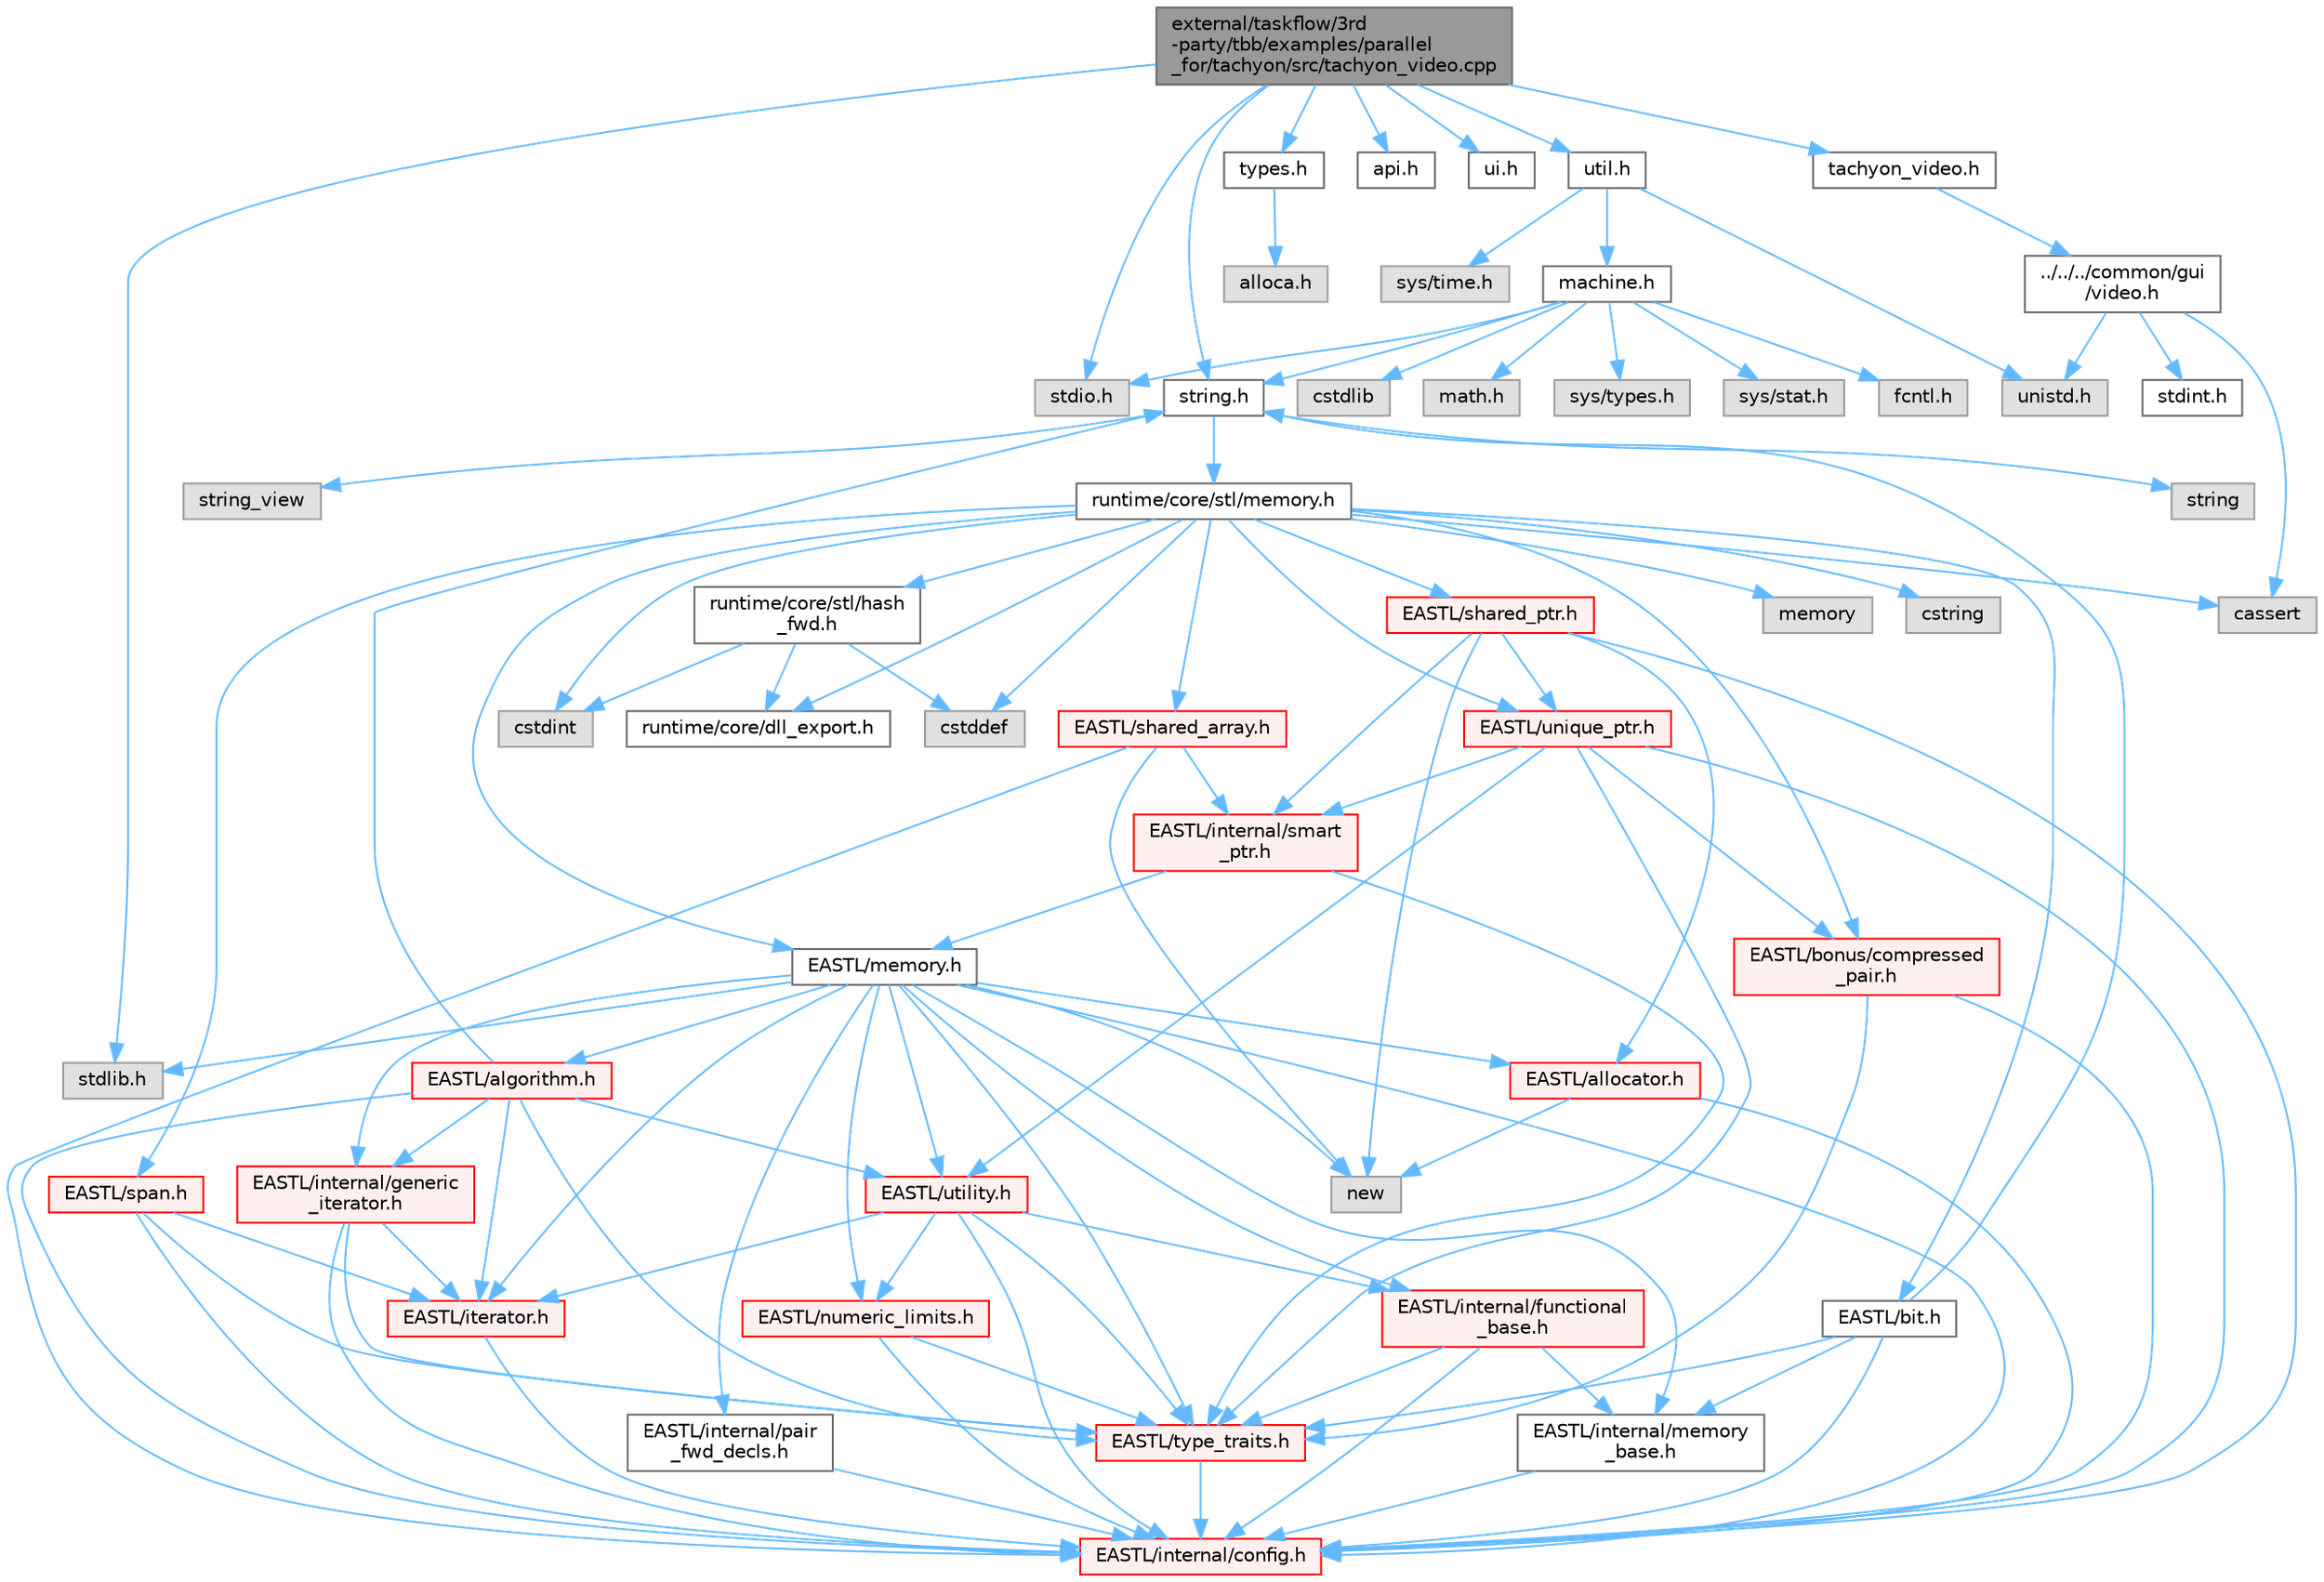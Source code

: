 digraph "external/taskflow/3rd-party/tbb/examples/parallel_for/tachyon/src/tachyon_video.cpp"
{
 // LATEX_PDF_SIZE
  bgcolor="transparent";
  edge [fontname=Helvetica,fontsize=10,labelfontname=Helvetica,labelfontsize=10];
  node [fontname=Helvetica,fontsize=10,shape=box,height=0.2,width=0.4];
  Node1 [id="Node000001",label="external/taskflow/3rd\l-party/tbb/examples/parallel\l_for/tachyon/src/tachyon_video.cpp",height=0.2,width=0.4,color="gray40", fillcolor="grey60", style="filled", fontcolor="black",tooltip=" "];
  Node1 -> Node2 [id="edge1_Node000001_Node000002",color="steelblue1",style="solid",tooltip=" "];
  Node2 [id="Node000002",label="stdio.h",height=0.2,width=0.4,color="grey60", fillcolor="#E0E0E0", style="filled",tooltip=" "];
  Node1 -> Node3 [id="edge2_Node000001_Node000003",color="steelblue1",style="solid",tooltip=" "];
  Node3 [id="Node000003",label="stdlib.h",height=0.2,width=0.4,color="grey60", fillcolor="#E0E0E0", style="filled",tooltip=" "];
  Node1 -> Node4 [id="edge3_Node000001_Node000004",color="steelblue1",style="solid",tooltip=" "];
  Node4 [id="Node000004",label="string.h",height=0.2,width=0.4,color="grey40", fillcolor="white", style="filled",URL="$string_8h.html",tooltip=" "];
  Node4 -> Node5 [id="edge4_Node000004_Node000005",color="steelblue1",style="solid",tooltip=" "];
  Node5 [id="Node000005",label="string",height=0.2,width=0.4,color="grey60", fillcolor="#E0E0E0", style="filled",tooltip=" "];
  Node4 -> Node6 [id="edge5_Node000004_Node000006",color="steelblue1",style="solid",tooltip=" "];
  Node6 [id="Node000006",label="string_view",height=0.2,width=0.4,color="grey60", fillcolor="#E0E0E0", style="filled",tooltip=" "];
  Node4 -> Node7 [id="edge6_Node000004_Node000007",color="steelblue1",style="solid",tooltip=" "];
  Node7 [id="Node000007",label="runtime/core/stl/memory.h",height=0.2,width=0.4,color="grey40", fillcolor="white", style="filled",URL="$runtime_2core_2stl_2memory_8h.html",tooltip=" "];
  Node7 -> Node8 [id="edge7_Node000007_Node000008",color="steelblue1",style="solid",tooltip=" "];
  Node8 [id="Node000008",label="cstddef",height=0.2,width=0.4,color="grey60", fillcolor="#E0E0E0", style="filled",tooltip=" "];
  Node7 -> Node9 [id="edge8_Node000007_Node000009",color="steelblue1",style="solid",tooltip=" "];
  Node9 [id="Node000009",label="cstdint",height=0.2,width=0.4,color="grey60", fillcolor="#E0E0E0", style="filled",tooltip=" "];
  Node7 -> Node10 [id="edge9_Node000007_Node000010",color="steelblue1",style="solid",tooltip=" "];
  Node10 [id="Node000010",label="cassert",height=0.2,width=0.4,color="grey60", fillcolor="#E0E0E0", style="filled",tooltip=" "];
  Node7 -> Node11 [id="edge10_Node000007_Node000011",color="steelblue1",style="solid",tooltip=" "];
  Node11 [id="Node000011",label="memory",height=0.2,width=0.4,color="grey60", fillcolor="#E0E0E0", style="filled",tooltip=" "];
  Node7 -> Node12 [id="edge11_Node000007_Node000012",color="steelblue1",style="solid",tooltip=" "];
  Node12 [id="Node000012",label="cstring",height=0.2,width=0.4,color="grey60", fillcolor="#E0E0E0", style="filled",tooltip=" "];
  Node7 -> Node13 [id="edge12_Node000007_Node000013",color="steelblue1",style="solid",tooltip=" "];
  Node13 [id="Node000013",label="EASTL/bit.h",height=0.2,width=0.4,color="grey40", fillcolor="white", style="filled",URL="$bit_8h.html",tooltip=" "];
  Node13 -> Node14 [id="edge13_Node000013_Node000014",color="steelblue1",style="solid",tooltip=" "];
  Node14 [id="Node000014",label="EASTL/internal/config.h",height=0.2,width=0.4,color="red", fillcolor="#FFF0F0", style="filled",URL="$runtime_2_e_a_s_t_l_2include_2_e_a_s_t_l_2internal_2config_8h.html",tooltip=" "];
  Node13 -> Node23 [id="edge14_Node000013_Node000023",color="steelblue1",style="solid",tooltip=" "];
  Node23 [id="Node000023",label="EASTL/internal/memory\l_base.h",height=0.2,width=0.4,color="grey40", fillcolor="white", style="filled",URL="$memory__base_8h.html",tooltip=" "];
  Node23 -> Node14 [id="edge15_Node000023_Node000014",color="steelblue1",style="solid",tooltip=" "];
  Node13 -> Node24 [id="edge16_Node000013_Node000024",color="steelblue1",style="solid",tooltip=" "];
  Node24 [id="Node000024",label="EASTL/type_traits.h",height=0.2,width=0.4,color="red", fillcolor="#FFF0F0", style="filled",URL="$_e_a_s_t_l_2include_2_e_a_s_t_l_2type__traits_8h.html",tooltip=" "];
  Node24 -> Node14 [id="edge17_Node000024_Node000014",color="steelblue1",style="solid",tooltip=" "];
  Node13 -> Node4 [id="edge18_Node000013_Node000004",color="steelblue1",style="solid",tooltip=" "];
  Node7 -> Node34 [id="edge19_Node000007_Node000034",color="steelblue1",style="solid",tooltip=" "];
  Node34 [id="Node000034",label="EASTL/memory.h",height=0.2,width=0.4,color="grey40", fillcolor="white", style="filled",URL="$runtime_2_e_a_s_t_l_2include_2_e_a_s_t_l_2memory_8h.html",tooltip=" "];
  Node34 -> Node14 [id="edge20_Node000034_Node000014",color="steelblue1",style="solid",tooltip=" "];
  Node34 -> Node23 [id="edge21_Node000034_Node000023",color="steelblue1",style="solid",tooltip=" "];
  Node34 -> Node35 [id="edge22_Node000034_Node000035",color="steelblue1",style="solid",tooltip=" "];
  Node35 [id="Node000035",label="EASTL/internal/generic\l_iterator.h",height=0.2,width=0.4,color="red", fillcolor="#FFF0F0", style="filled",URL="$generic__iterator_8h.html",tooltip=" "];
  Node35 -> Node14 [id="edge23_Node000035_Node000014",color="steelblue1",style="solid",tooltip=" "];
  Node35 -> Node36 [id="edge24_Node000035_Node000036",color="steelblue1",style="solid",tooltip=" "];
  Node36 [id="Node000036",label="EASTL/iterator.h",height=0.2,width=0.4,color="red", fillcolor="#FFF0F0", style="filled",URL="$_e_a_s_t_l_2include_2_e_a_s_t_l_2iterator_8h.html",tooltip=" "];
  Node36 -> Node14 [id="edge25_Node000036_Node000014",color="steelblue1",style="solid",tooltip=" "];
  Node35 -> Node24 [id="edge26_Node000035_Node000024",color="steelblue1",style="solid",tooltip=" "];
  Node34 -> Node39 [id="edge27_Node000034_Node000039",color="steelblue1",style="solid",tooltip=" "];
  Node39 [id="Node000039",label="EASTL/internal/pair\l_fwd_decls.h",height=0.2,width=0.4,color="grey40", fillcolor="white", style="filled",URL="$pair__fwd__decls_8h.html",tooltip=" "];
  Node39 -> Node14 [id="edge28_Node000039_Node000014",color="steelblue1",style="solid",tooltip=" "];
  Node34 -> Node40 [id="edge29_Node000034_Node000040",color="steelblue1",style="solid",tooltip=" "];
  Node40 [id="Node000040",label="EASTL/internal/functional\l_base.h",height=0.2,width=0.4,color="red", fillcolor="#FFF0F0", style="filled",URL="$functional__base_8h.html",tooltip=" "];
  Node40 -> Node14 [id="edge30_Node000040_Node000014",color="steelblue1",style="solid",tooltip=" "];
  Node40 -> Node23 [id="edge31_Node000040_Node000023",color="steelblue1",style="solid",tooltip=" "];
  Node40 -> Node24 [id="edge32_Node000040_Node000024",color="steelblue1",style="solid",tooltip=" "];
  Node34 -> Node41 [id="edge33_Node000034_Node000041",color="steelblue1",style="solid",tooltip=" "];
  Node41 [id="Node000041",label="EASTL/algorithm.h",height=0.2,width=0.4,color="red", fillcolor="#FFF0F0", style="filled",URL="$_e_a_s_t_l_2include_2_e_a_s_t_l_2algorithm_8h.html",tooltip=" "];
  Node41 -> Node14 [id="edge34_Node000041_Node000014",color="steelblue1",style="solid",tooltip=" "];
  Node41 -> Node24 [id="edge35_Node000041_Node000024",color="steelblue1",style="solid",tooltip=" "];
  Node41 -> Node36 [id="edge36_Node000041_Node000036",color="steelblue1",style="solid",tooltip=" "];
  Node41 -> Node51 [id="edge37_Node000041_Node000051",color="steelblue1",style="solid",tooltip=" "];
  Node51 [id="Node000051",label="EASTL/utility.h",height=0.2,width=0.4,color="red", fillcolor="#FFF0F0", style="filled",URL="$runtime_2_e_a_s_t_l_2include_2_e_a_s_t_l_2utility_8h.html",tooltip=" "];
  Node51 -> Node14 [id="edge38_Node000051_Node000014",color="steelblue1",style="solid",tooltip=" "];
  Node51 -> Node24 [id="edge39_Node000051_Node000024",color="steelblue1",style="solid",tooltip=" "];
  Node51 -> Node36 [id="edge40_Node000051_Node000036",color="steelblue1",style="solid",tooltip=" "];
  Node51 -> Node52 [id="edge41_Node000051_Node000052",color="steelblue1",style="solid",tooltip=" "];
  Node52 [id="Node000052",label="EASTL/numeric_limits.h",height=0.2,width=0.4,color="red", fillcolor="#FFF0F0", style="filled",URL="$numeric__limits_8h.html",tooltip=" "];
  Node52 -> Node14 [id="edge42_Node000052_Node000014",color="steelblue1",style="solid",tooltip=" "];
  Node52 -> Node24 [id="edge43_Node000052_Node000024",color="steelblue1",style="solid",tooltip=" "];
  Node51 -> Node40 [id="edge44_Node000051_Node000040",color="steelblue1",style="solid",tooltip=" "];
  Node41 -> Node35 [id="edge45_Node000041_Node000035",color="steelblue1",style="solid",tooltip=" "];
  Node41 -> Node4 [id="edge46_Node000041_Node000004",color="steelblue1",style="solid",tooltip=" "];
  Node34 -> Node24 [id="edge47_Node000034_Node000024",color="steelblue1",style="solid",tooltip=" "];
  Node34 -> Node48 [id="edge48_Node000034_Node000048",color="steelblue1",style="solid",tooltip=" "];
  Node48 [id="Node000048",label="EASTL/allocator.h",height=0.2,width=0.4,color="red", fillcolor="#FFF0F0", style="filled",URL="$runtime_2_e_a_s_t_l_2include_2_e_a_s_t_l_2allocator_8h.html",tooltip=" "];
  Node48 -> Node14 [id="edge49_Node000048_Node000014",color="steelblue1",style="solid",tooltip=" "];
  Node48 -> Node49 [id="edge50_Node000048_Node000049",color="steelblue1",style="solid",tooltip=" "];
  Node49 [id="Node000049",label="new",height=0.2,width=0.4,color="grey60", fillcolor="#E0E0E0", style="filled",tooltip=" "];
  Node34 -> Node36 [id="edge51_Node000034_Node000036",color="steelblue1",style="solid",tooltip=" "];
  Node34 -> Node51 [id="edge52_Node000034_Node000051",color="steelblue1",style="solid",tooltip=" "];
  Node34 -> Node52 [id="edge53_Node000034_Node000052",color="steelblue1",style="solid",tooltip=" "];
  Node34 -> Node3 [id="edge54_Node000034_Node000003",color="steelblue1",style="solid",tooltip=" "];
  Node34 -> Node49 [id="edge55_Node000034_Node000049",color="steelblue1",style="solid",tooltip=" "];
  Node7 -> Node61 [id="edge56_Node000007_Node000061",color="steelblue1",style="solid",tooltip=" "];
  Node61 [id="Node000061",label="EASTL/shared_array.h",height=0.2,width=0.4,color="red", fillcolor="#FFF0F0", style="filled",URL="$shared__array_8h.html",tooltip=" "];
  Node61 -> Node14 [id="edge57_Node000061_Node000014",color="steelblue1",style="solid",tooltip=" "];
  Node61 -> Node62 [id="edge58_Node000061_Node000062",color="steelblue1",style="solid",tooltip=" "];
  Node62 [id="Node000062",label="EASTL/internal/smart\l_ptr.h",height=0.2,width=0.4,color="red", fillcolor="#FFF0F0", style="filled",URL="$smart__ptr_8h.html",tooltip=" "];
  Node62 -> Node34 [id="edge59_Node000062_Node000034",color="steelblue1",style="solid",tooltip=" "];
  Node62 -> Node24 [id="edge60_Node000062_Node000024",color="steelblue1",style="solid",tooltip=" "];
  Node61 -> Node49 [id="edge61_Node000061_Node000049",color="steelblue1",style="solid",tooltip=" "];
  Node7 -> Node64 [id="edge62_Node000007_Node000064",color="steelblue1",style="solid",tooltip=" "];
  Node64 [id="Node000064",label="EASTL/unique_ptr.h",height=0.2,width=0.4,color="red", fillcolor="#FFF0F0", style="filled",URL="$unique__ptr_8h.html",tooltip=" "];
  Node64 -> Node65 [id="edge63_Node000064_Node000065",color="steelblue1",style="solid",tooltip=" "];
  Node65 [id="Node000065",label="EASTL/bonus/compressed\l_pair.h",height=0.2,width=0.4,color="red", fillcolor="#FFF0F0", style="filled",URL="$compressed__pair_8h.html",tooltip=" "];
  Node65 -> Node14 [id="edge64_Node000065_Node000014",color="steelblue1",style="solid",tooltip=" "];
  Node65 -> Node24 [id="edge65_Node000065_Node000024",color="steelblue1",style="solid",tooltip=" "];
  Node64 -> Node14 [id="edge66_Node000064_Node000014",color="steelblue1",style="solid",tooltip=" "];
  Node64 -> Node62 [id="edge67_Node000064_Node000062",color="steelblue1",style="solid",tooltip=" "];
  Node64 -> Node24 [id="edge68_Node000064_Node000024",color="steelblue1",style="solid",tooltip=" "];
  Node64 -> Node51 [id="edge69_Node000064_Node000051",color="steelblue1",style="solid",tooltip=" "];
  Node7 -> Node67 [id="edge70_Node000007_Node000067",color="steelblue1",style="solid",tooltip=" "];
  Node67 [id="Node000067",label="EASTL/shared_ptr.h",height=0.2,width=0.4,color="red", fillcolor="#FFF0F0", style="filled",URL="$shared__ptr_8h.html",tooltip=" "];
  Node67 -> Node14 [id="edge71_Node000067_Node000014",color="steelblue1",style="solid",tooltip=" "];
  Node67 -> Node62 [id="edge72_Node000067_Node000062",color="steelblue1",style="solid",tooltip=" "];
  Node67 -> Node64 [id="edge73_Node000067_Node000064",color="steelblue1",style="solid",tooltip=" "];
  Node67 -> Node48 [id="edge74_Node000067_Node000048",color="steelblue1",style="solid",tooltip=" "];
  Node67 -> Node49 [id="edge75_Node000067_Node000049",color="steelblue1",style="solid",tooltip=" "];
  Node7 -> Node147 [id="edge76_Node000007_Node000147",color="steelblue1",style="solid",tooltip=" "];
  Node147 [id="Node000147",label="EASTL/span.h",height=0.2,width=0.4,color="red", fillcolor="#FFF0F0", style="filled",URL="$span_8h.html",tooltip=" "];
  Node147 -> Node14 [id="edge77_Node000147_Node000014",color="steelblue1",style="solid",tooltip=" "];
  Node147 -> Node24 [id="edge78_Node000147_Node000024",color="steelblue1",style="solid",tooltip=" "];
  Node147 -> Node36 [id="edge79_Node000147_Node000036",color="steelblue1",style="solid",tooltip=" "];
  Node7 -> Node65 [id="edge80_Node000007_Node000065",color="steelblue1",style="solid",tooltip=" "];
  Node7 -> Node150 [id="edge81_Node000007_Node000150",color="steelblue1",style="solid",tooltip=" "];
  Node150 [id="Node000150",label="runtime/core/dll_export.h",height=0.2,width=0.4,color="grey40", fillcolor="white", style="filled",URL="$dll__export_8h.html",tooltip=" "];
  Node7 -> Node151 [id="edge82_Node000007_Node000151",color="steelblue1",style="solid",tooltip=" "];
  Node151 [id="Node000151",label="runtime/core/stl/hash\l_fwd.h",height=0.2,width=0.4,color="grey40", fillcolor="white", style="filled",URL="$hash__fwd_8h.html",tooltip=" "];
  Node151 -> Node8 [id="edge83_Node000151_Node000008",color="steelblue1",style="solid",tooltip=" "];
  Node151 -> Node9 [id="edge84_Node000151_Node000009",color="steelblue1",style="solid",tooltip=" "];
  Node151 -> Node150 [id="edge85_Node000151_Node000150",color="steelblue1",style="solid",tooltip=" "];
  Node1 -> Node152 [id="edge86_Node000001_Node000152",color="steelblue1",style="solid",tooltip=" "];
  Node152 [id="Node000152",label="types.h",height=0.2,width=0.4,color="grey40", fillcolor="white", style="filled",URL="$external_2taskflow_23rd-party_2tbb_2examples_2parallel__for_2tachyon_2src_2types_8h.html",tooltip=" "];
  Node152 -> Node153 [id="edge87_Node000152_Node000153",color="steelblue1",style="solid",tooltip=" "];
  Node153 [id="Node000153",label="alloca.h",height=0.2,width=0.4,color="grey60", fillcolor="#E0E0E0", style="filled",tooltip=" "];
  Node1 -> Node154 [id="edge88_Node000001_Node000154",color="steelblue1",style="solid",tooltip=" "];
  Node154 [id="Node000154",label="api.h",height=0.2,width=0.4,color="grey40", fillcolor="white", style="filled",URL="$api_8h.html",tooltip=" "];
  Node1 -> Node155 [id="edge89_Node000001_Node000155",color="steelblue1",style="solid",tooltip=" "];
  Node155 [id="Node000155",label="ui.h",height=0.2,width=0.4,color="grey40", fillcolor="white", style="filled",URL="$ui_8h.html",tooltip=" "];
  Node1 -> Node156 [id="edge90_Node000001_Node000156",color="steelblue1",style="solid",tooltip=" "];
  Node156 [id="Node000156",label="util.h",height=0.2,width=0.4,color="grey40", fillcolor="white", style="filled",URL="$util_8h.html",tooltip=" "];
  Node156 -> Node157 [id="edge91_Node000156_Node000157",color="steelblue1",style="solid",tooltip=" "];
  Node157 [id="Node000157",label="machine.h",height=0.2,width=0.4,color="grey40", fillcolor="white", style="filled",URL="$machine_8h.html",tooltip=" "];
  Node157 -> Node2 [id="edge92_Node000157_Node000002",color="steelblue1",style="solid",tooltip=" "];
  Node157 -> Node158 [id="edge93_Node000157_Node000158",color="steelblue1",style="solid",tooltip=" "];
  Node158 [id="Node000158",label="cstdlib",height=0.2,width=0.4,color="grey60", fillcolor="#E0E0E0", style="filled",tooltip=" "];
  Node157 -> Node4 [id="edge94_Node000157_Node000004",color="steelblue1",style="solid",tooltip=" "];
  Node157 -> Node159 [id="edge95_Node000157_Node000159",color="steelblue1",style="solid",tooltip=" "];
  Node159 [id="Node000159",label="math.h",height=0.2,width=0.4,color="grey60", fillcolor="#E0E0E0", style="filled",tooltip=" "];
  Node157 -> Node160 [id="edge96_Node000157_Node000160",color="steelblue1",style="solid",tooltip=" "];
  Node160 [id="Node000160",label="sys/types.h",height=0.2,width=0.4,color="grey60", fillcolor="#E0E0E0", style="filled",tooltip=" "];
  Node157 -> Node161 [id="edge97_Node000157_Node000161",color="steelblue1",style="solid",tooltip=" "];
  Node161 [id="Node000161",label="sys/stat.h",height=0.2,width=0.4,color="grey60", fillcolor="#E0E0E0", style="filled",tooltip=" "];
  Node157 -> Node162 [id="edge98_Node000157_Node000162",color="steelblue1",style="solid",tooltip=" "];
  Node162 [id="Node000162",label="fcntl.h",height=0.2,width=0.4,color="grey60", fillcolor="#E0E0E0", style="filled",tooltip=" "];
  Node156 -> Node163 [id="edge99_Node000156_Node000163",color="steelblue1",style="solid",tooltip=" "];
  Node163 [id="Node000163",label="sys/time.h",height=0.2,width=0.4,color="grey60", fillcolor="#E0E0E0", style="filled",tooltip=" "];
  Node156 -> Node164 [id="edge100_Node000156_Node000164",color="steelblue1",style="solid",tooltip=" "];
  Node164 [id="Node000164",label="unistd.h",height=0.2,width=0.4,color="grey60", fillcolor="#E0E0E0", style="filled",tooltip=" "];
  Node1 -> Node165 [id="edge101_Node000001_Node000165",color="steelblue1",style="solid",tooltip=" "];
  Node165 [id="Node000165",label="tachyon_video.h",height=0.2,width=0.4,color="grey40", fillcolor="white", style="filled",URL="$tachyon__video_8h.html",tooltip=" "];
  Node165 -> Node166 [id="edge102_Node000165_Node000166",color="steelblue1",style="solid",tooltip=" "];
  Node166 [id="Node000166",label="../../../common/gui\l/video.h",height=0.2,width=0.4,color="grey40", fillcolor="white", style="filled",URL="$3rd-party_2tbb_2examples_2common_2gui_2video_8h.html",tooltip=" "];
  Node166 -> Node10 [id="edge103_Node000166_Node000010",color="steelblue1",style="solid",tooltip=" "];
  Node166 -> Node167 [id="edge104_Node000166_Node000167",color="steelblue1",style="solid",tooltip=" "];
  Node167 [id="Node000167",label="stdint.h",height=0.2,width=0.4,color="grey40", fillcolor="white", style="filled",URL="$stdint_8h.html",tooltip=" "];
  Node166 -> Node164 [id="edge105_Node000166_Node000164",color="steelblue1",style="solid",tooltip=" "];
}
